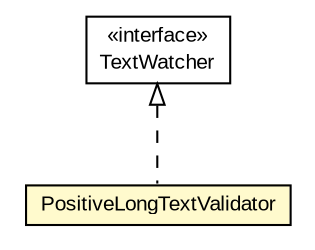 #!/usr/local/bin/dot
#
# Class diagram 
# Generated by UMLGraph version R5_6-24-gf6e263 (http://www.umlgraph.org/)
#

digraph G {
	edge [fontname="arial",fontsize=10,labelfontname="arial",labelfontsize=10];
	node [fontname="arial",fontsize=10,shape=plaintext];
	nodesep=0.25;
	ranksep=0.5;
	// org.osmdroid.model.PositiveLongTextValidator
	c28531 [label=<<table title="org.osmdroid.model.PositiveLongTextValidator" border="0" cellborder="1" cellspacing="0" cellpadding="2" port="p" bgcolor="lemonChiffon" href="./PositiveLongTextValidator.html">
		<tr><td><table border="0" cellspacing="0" cellpadding="1">
<tr><td align="center" balign="center"> PositiveLongTextValidator </td></tr>
		</table></td></tr>
		</table>>, URL="./PositiveLongTextValidator.html", fontname="arial", fontcolor="black", fontsize=10.0];
	//org.osmdroid.model.PositiveLongTextValidator implements android.text.TextWatcher
	c28690:p -> c28531:p [dir=back,arrowtail=empty,style=dashed];
	// android.text.TextWatcher
	c28690 [label=<<table title="android.text.TextWatcher" border="0" cellborder="1" cellspacing="0" cellpadding="2" port="p" href="http://java.sun.com/j2se/1.4.2/docs/api/android/text/TextWatcher.html">
		<tr><td><table border="0" cellspacing="0" cellpadding="1">
<tr><td align="center" balign="center"> &#171;interface&#187; </td></tr>
<tr><td align="center" balign="center"> TextWatcher </td></tr>
		</table></td></tr>
		</table>>, URL="http://java.sun.com/j2se/1.4.2/docs/api/android/text/TextWatcher.html", fontname="arial", fontcolor="black", fontsize=10.0];
}

